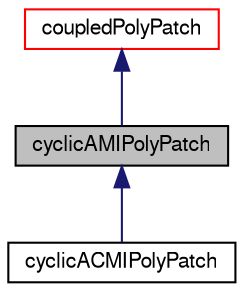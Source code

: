 digraph "cyclicAMIPolyPatch"
{
  bgcolor="transparent";
  edge [fontname="FreeSans",fontsize="10",labelfontname="FreeSans",labelfontsize="10"];
  node [fontname="FreeSans",fontsize="10",shape=record];
  Node0 [label="cyclicAMIPolyPatch",height=0.2,width=0.4,color="black", fillcolor="grey75", style="filled", fontcolor="black"];
  Node1 -> Node0 [dir="back",color="midnightblue",fontsize="10",style="solid",fontname="FreeSans"];
  Node1 [label="coupledPolyPatch",height=0.2,width=0.4,color="red",URL="$a27426.html",tooltip="The coupledPolyPatch is an abstract base class for patches that couple regions of the computational d..."];
  Node0 -> Node7 [dir="back",color="midnightblue",fontsize="10",style="solid",fontname="FreeSans"];
  Node7 [label="cyclicACMIPolyPatch",height=0.2,width=0.4,color="black",URL="$a24926.html",tooltip="Cyclic patch for Arbitrarily Coupled Mesh Interface (ACMI) "];
}
